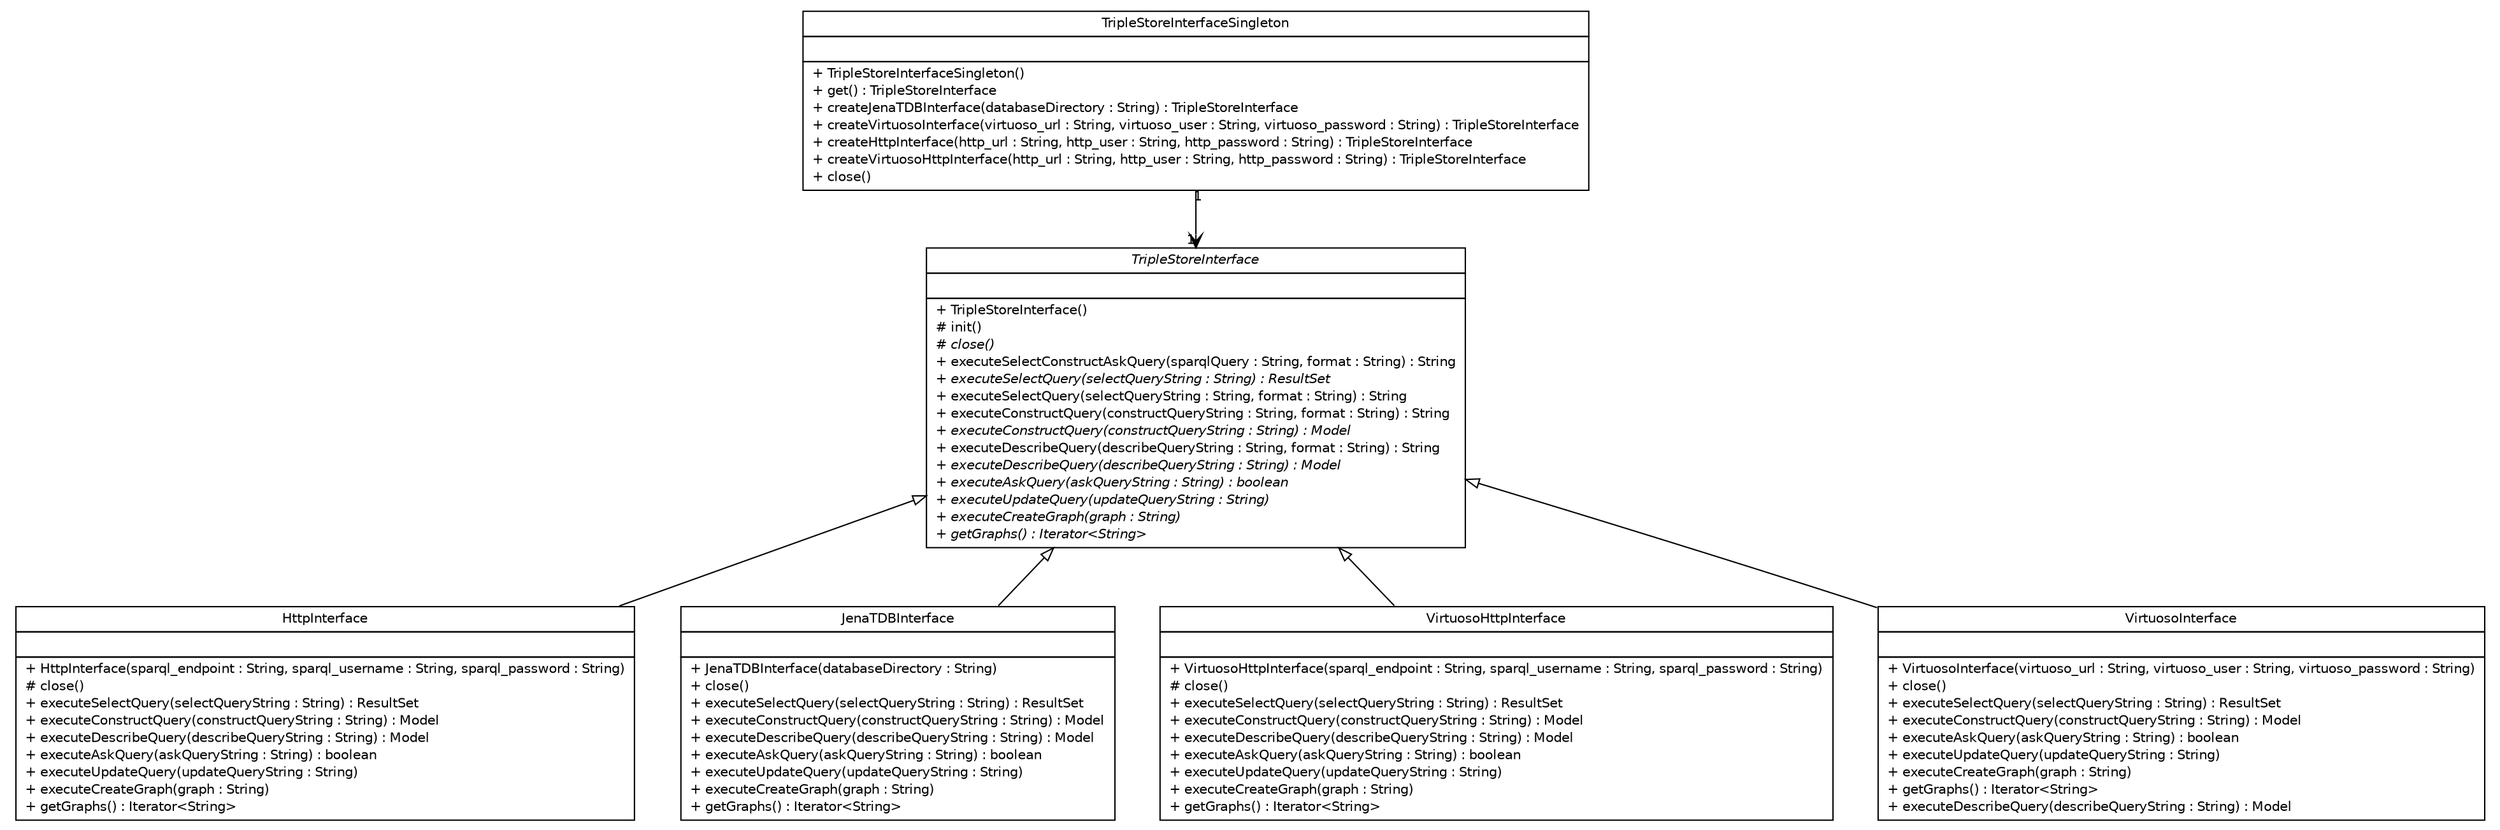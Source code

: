 #!/usr/local/bin/dot
#
# Class diagram 
# Generated by UMLGraph version R5_6-24-gf6e263 (http://www.umlgraph.org/)
#

digraph G {
	edge [fontname="Helvetica",fontsize=10,labelfontname="Helvetica",labelfontsize=10];
	node [fontname="Helvetica",fontsize=10,shape=plaintext];
	nodesep=0.25;
	ranksep=0.5;
	// de.tud.plt.r43ples.triplestoreInterface.HttpInterface
	c89 [label=<<table title="de.tud.plt.r43ples.triplestoreInterface.HttpInterface" border="0" cellborder="1" cellspacing="0" cellpadding="2" port="p" href="./HttpInterface.html">
		<tr><td><table border="0" cellspacing="0" cellpadding="1">
<tr><td align="center" balign="center"> HttpInterface </td></tr>
		</table></td></tr>
		<tr><td><table border="0" cellspacing="0" cellpadding="1">
<tr><td align="left" balign="left">  </td></tr>
		</table></td></tr>
		<tr><td><table border="0" cellspacing="0" cellpadding="1">
<tr><td align="left" balign="left"> + HttpInterface(sparql_endpoint : String, sparql_username : String, sparql_password : String) </td></tr>
<tr><td align="left" balign="left"> # close() </td></tr>
<tr><td align="left" balign="left"> + executeSelectQuery(selectQueryString : String) : ResultSet </td></tr>
<tr><td align="left" balign="left"> + executeConstructQuery(constructQueryString : String) : Model </td></tr>
<tr><td align="left" balign="left"> + executeDescribeQuery(describeQueryString : String) : Model </td></tr>
<tr><td align="left" balign="left"> + executeAskQuery(askQueryString : String) : boolean </td></tr>
<tr><td align="left" balign="left"> + executeUpdateQuery(updateQueryString : String) </td></tr>
<tr><td align="left" balign="left"> + executeCreateGraph(graph : String) </td></tr>
<tr><td align="left" balign="left"> + getGraphs() : Iterator&lt;String&gt; </td></tr>
		</table></td></tr>
		</table>>, URL="./HttpInterface.html", fontname="Helvetica", fontcolor="black", fontsize=10.0];
	// de.tud.plt.r43ples.triplestoreInterface.JenaTDBInterface
	c90 [label=<<table title="de.tud.plt.r43ples.triplestoreInterface.JenaTDBInterface" border="0" cellborder="1" cellspacing="0" cellpadding="2" port="p" href="./JenaTDBInterface.html">
		<tr><td><table border="0" cellspacing="0" cellpadding="1">
<tr><td align="center" balign="center"> JenaTDBInterface </td></tr>
		</table></td></tr>
		<tr><td><table border="0" cellspacing="0" cellpadding="1">
<tr><td align="left" balign="left">  </td></tr>
		</table></td></tr>
		<tr><td><table border="0" cellspacing="0" cellpadding="1">
<tr><td align="left" balign="left"> + JenaTDBInterface(databaseDirectory : String) </td></tr>
<tr><td align="left" balign="left"> + close() </td></tr>
<tr><td align="left" balign="left"> + executeSelectQuery(selectQueryString : String) : ResultSet </td></tr>
<tr><td align="left" balign="left"> + executeConstructQuery(constructQueryString : String) : Model </td></tr>
<tr><td align="left" balign="left"> + executeDescribeQuery(describeQueryString : String) : Model </td></tr>
<tr><td align="left" balign="left"> + executeAskQuery(askQueryString : String) : boolean </td></tr>
<tr><td align="left" balign="left"> + executeUpdateQuery(updateQueryString : String) </td></tr>
<tr><td align="left" balign="left"> + executeCreateGraph(graph : String) </td></tr>
<tr><td align="left" balign="left"> + getGraphs() : Iterator&lt;String&gt; </td></tr>
		</table></td></tr>
		</table>>, URL="./JenaTDBInterface.html", fontname="Helvetica", fontcolor="black", fontsize=10.0];
	// de.tud.plt.r43ples.triplestoreInterface.TripleStoreInterface
	c91 [label=<<table title="de.tud.plt.r43ples.triplestoreInterface.TripleStoreInterface" border="0" cellborder="1" cellspacing="0" cellpadding="2" port="p" href="./TripleStoreInterface.html">
		<tr><td><table border="0" cellspacing="0" cellpadding="1">
<tr><td align="center" balign="center"><font face="Helvetica-Oblique"> TripleStoreInterface </font></td></tr>
		</table></td></tr>
		<tr><td><table border="0" cellspacing="0" cellpadding="1">
<tr><td align="left" balign="left">  </td></tr>
		</table></td></tr>
		<tr><td><table border="0" cellspacing="0" cellpadding="1">
<tr><td align="left" balign="left"> + TripleStoreInterface() </td></tr>
<tr><td align="left" balign="left"> # init() </td></tr>
<tr><td align="left" balign="left"><font face="Helvetica-Oblique" point-size="10.0"> # close() </font></td></tr>
<tr><td align="left" balign="left"> + executeSelectConstructAskQuery(sparqlQuery : String, format : String) : String </td></tr>
<tr><td align="left" balign="left"><font face="Helvetica-Oblique" point-size="10.0"> + executeSelectQuery(selectQueryString : String) : ResultSet </font></td></tr>
<tr><td align="left" balign="left"> + executeSelectQuery(selectQueryString : String, format : String) : String </td></tr>
<tr><td align="left" balign="left"> + executeConstructQuery(constructQueryString : String, format : String) : String </td></tr>
<tr><td align="left" balign="left"><font face="Helvetica-Oblique" point-size="10.0"> + executeConstructQuery(constructQueryString : String) : Model </font></td></tr>
<tr><td align="left" balign="left"> + executeDescribeQuery(describeQueryString : String, format : String) : String </td></tr>
<tr><td align="left" balign="left"><font face="Helvetica-Oblique" point-size="10.0"> + executeDescribeQuery(describeQueryString : String) : Model </font></td></tr>
<tr><td align="left" balign="left"><font face="Helvetica-Oblique" point-size="10.0"> + executeAskQuery(askQueryString : String) : boolean </font></td></tr>
<tr><td align="left" balign="left"><font face="Helvetica-Oblique" point-size="10.0"> + executeUpdateQuery(updateQueryString : String) </font></td></tr>
<tr><td align="left" balign="left"><font face="Helvetica-Oblique" point-size="10.0"> + executeCreateGraph(graph : String) </font></td></tr>
<tr><td align="left" balign="left"><font face="Helvetica-Oblique" point-size="10.0"> + getGraphs() : Iterator&lt;String&gt; </font></td></tr>
		</table></td></tr>
		</table>>, URL="./TripleStoreInterface.html", fontname="Helvetica", fontcolor="black", fontsize=10.0];
	// de.tud.plt.r43ples.triplestoreInterface.TripleStoreInterfaceSingleton
	c92 [label=<<table title="de.tud.plt.r43ples.triplestoreInterface.TripleStoreInterfaceSingleton" border="0" cellborder="1" cellspacing="0" cellpadding="2" port="p" href="./TripleStoreInterfaceSingleton.html">
		<tr><td><table border="0" cellspacing="0" cellpadding="1">
<tr><td align="center" balign="center"> TripleStoreInterfaceSingleton </td></tr>
		</table></td></tr>
		<tr><td><table border="0" cellspacing="0" cellpadding="1">
<tr><td align="left" balign="left">  </td></tr>
		</table></td></tr>
		<tr><td><table border="0" cellspacing="0" cellpadding="1">
<tr><td align="left" balign="left"> + TripleStoreInterfaceSingleton() </td></tr>
<tr><td align="left" balign="left"> + get() : TripleStoreInterface </td></tr>
<tr><td align="left" balign="left"> + createJenaTDBInterface(databaseDirectory : String) : TripleStoreInterface </td></tr>
<tr><td align="left" balign="left"> + createVirtuosoInterface(virtuoso_url : String, virtuoso_user : String, virtuoso_password : String) : TripleStoreInterface </td></tr>
<tr><td align="left" balign="left"> + createHttpInterface(http_url : String, http_user : String, http_password : String) : TripleStoreInterface </td></tr>
<tr><td align="left" balign="left"> + createVirtuosoHttpInterface(http_url : String, http_user : String, http_password : String) : TripleStoreInterface </td></tr>
<tr><td align="left" balign="left"> + close() </td></tr>
		</table></td></tr>
		</table>>, URL="./TripleStoreInterfaceSingleton.html", fontname="Helvetica", fontcolor="black", fontsize=10.0];
	// de.tud.plt.r43ples.triplestoreInterface.VirtuosoHttpInterface
	c93 [label=<<table title="de.tud.plt.r43ples.triplestoreInterface.VirtuosoHttpInterface" border="0" cellborder="1" cellspacing="0" cellpadding="2" port="p" href="./VirtuosoHttpInterface.html">
		<tr><td><table border="0" cellspacing="0" cellpadding="1">
<tr><td align="center" balign="center"> VirtuosoHttpInterface </td></tr>
		</table></td></tr>
		<tr><td><table border="0" cellspacing="0" cellpadding="1">
<tr><td align="left" balign="left">  </td></tr>
		</table></td></tr>
		<tr><td><table border="0" cellspacing="0" cellpadding="1">
<tr><td align="left" balign="left"> + VirtuosoHttpInterface(sparql_endpoint : String, sparql_username : String, sparql_password : String) </td></tr>
<tr><td align="left" balign="left"> # close() </td></tr>
<tr><td align="left" balign="left"> + executeSelectQuery(selectQueryString : String) : ResultSet </td></tr>
<tr><td align="left" balign="left"> + executeConstructQuery(constructQueryString : String) : Model </td></tr>
<tr><td align="left" balign="left"> + executeDescribeQuery(describeQueryString : String) : Model </td></tr>
<tr><td align="left" balign="left"> + executeAskQuery(askQueryString : String) : boolean </td></tr>
<tr><td align="left" balign="left"> + executeUpdateQuery(updateQueryString : String) </td></tr>
<tr><td align="left" balign="left"> + executeCreateGraph(graph : String) </td></tr>
<tr><td align="left" balign="left"> + getGraphs() : Iterator&lt;String&gt; </td></tr>
		</table></td></tr>
		</table>>, URL="./VirtuosoHttpInterface.html", fontname="Helvetica", fontcolor="black", fontsize=10.0];
	// de.tud.plt.r43ples.triplestoreInterface.VirtuosoInterface
	c94 [label=<<table title="de.tud.plt.r43ples.triplestoreInterface.VirtuosoInterface" border="0" cellborder="1" cellspacing="0" cellpadding="2" port="p" href="./VirtuosoInterface.html">
		<tr><td><table border="0" cellspacing="0" cellpadding="1">
<tr><td align="center" balign="center"> VirtuosoInterface </td></tr>
		</table></td></tr>
		<tr><td><table border="0" cellspacing="0" cellpadding="1">
<tr><td align="left" balign="left">  </td></tr>
		</table></td></tr>
		<tr><td><table border="0" cellspacing="0" cellpadding="1">
<tr><td align="left" balign="left"> + VirtuosoInterface(virtuoso_url : String, virtuoso_user : String, virtuoso_password : String) </td></tr>
<tr><td align="left" balign="left"> + close() </td></tr>
<tr><td align="left" balign="left"> + executeSelectQuery(selectQueryString : String) : ResultSet </td></tr>
<tr><td align="left" balign="left"> + executeConstructQuery(constructQueryString : String) : Model </td></tr>
<tr><td align="left" balign="left"> + executeAskQuery(askQueryString : String) : boolean </td></tr>
<tr><td align="left" balign="left"> + executeUpdateQuery(updateQueryString : String) </td></tr>
<tr><td align="left" balign="left"> + executeCreateGraph(graph : String) </td></tr>
<tr><td align="left" balign="left"> + getGraphs() : Iterator&lt;String&gt; </td></tr>
<tr><td align="left" balign="left"> + executeDescribeQuery(describeQueryString : String) : Model </td></tr>
		</table></td></tr>
		</table>>, URL="./VirtuosoInterface.html", fontname="Helvetica", fontcolor="black", fontsize=10.0];
	//de.tud.plt.r43ples.triplestoreInterface.HttpInterface extends de.tud.plt.r43ples.triplestoreInterface.TripleStoreInterface
	c91:p -> c89:p [dir=back,arrowtail=empty];
	//de.tud.plt.r43ples.triplestoreInterface.JenaTDBInterface extends de.tud.plt.r43ples.triplestoreInterface.TripleStoreInterface
	c91:p -> c90:p [dir=back,arrowtail=empty];
	// de.tud.plt.r43ples.triplestoreInterface.TripleStoreInterfaceSingleton NAVASSOC de.tud.plt.r43ples.triplestoreInterface.TripleStoreInterface
	c92:p -> c91:p [taillabel="1", label="", headlabel="1", fontname="Helvetica", fontcolor="black", fontsize=10.0, color="black", arrowhead=open];
	//de.tud.plt.r43ples.triplestoreInterface.VirtuosoHttpInterface extends de.tud.plt.r43ples.triplestoreInterface.TripleStoreInterface
	c91:p -> c93:p [dir=back,arrowtail=empty];
	//de.tud.plt.r43ples.triplestoreInterface.VirtuosoInterface extends de.tud.plt.r43ples.triplestoreInterface.TripleStoreInterface
	c91:p -> c94:p [dir=back,arrowtail=empty];
}

